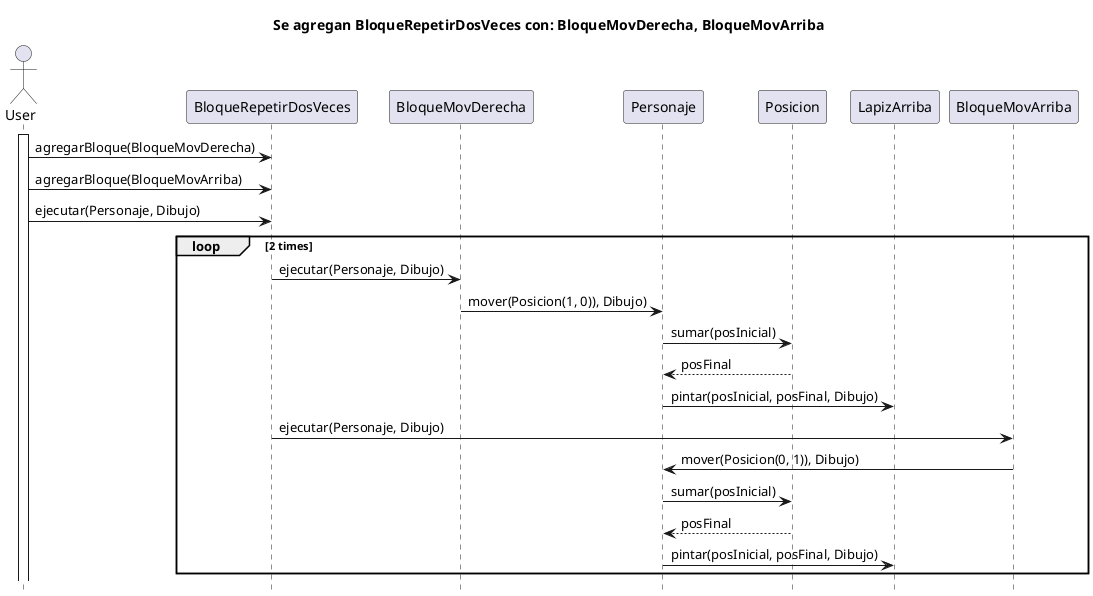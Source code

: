 @startuml
title Se agregan BloqueRepetirDosVeces con: BloqueMovDerecha, BloqueMovArriba

actor User
activate User
User -> BloqueRepetirDosVeces : agregarBloque(BloqueMovDerecha)
User -> BloqueRepetirDosVeces : agregarBloque(BloqueMovArriba)

User -> BloqueRepetirDosVeces : ejecutar(Personaje, Dibujo)

loop 2 times
BloqueRepetirDosVeces -> BloqueMovDerecha : ejecutar(Personaje, Dibujo)
BloqueMovDerecha-> Personaje : mover(Posicion(1, 0)), Dibujo)

Personaje -> Posicion : sumar(posInicial)
Personaje<-- Posicion : posFinal
Personaje -> LapizArriba : pintar(posInicial, posFinal, Dibujo)

BloqueRepetirDosVeces -> BloqueMovArriba : ejecutar(Personaje, Dibujo)
BloqueMovArriba -> Personaje : mover(Posicion(0, 1)), Dibujo)

Personaje -> Posicion : sumar(posInicial)
Personaje<-- Posicion : posFinal
Personaje -> LapizArriba : pintar(posInicial, posFinal, Dibujo)
end

hide footbox
@enduml